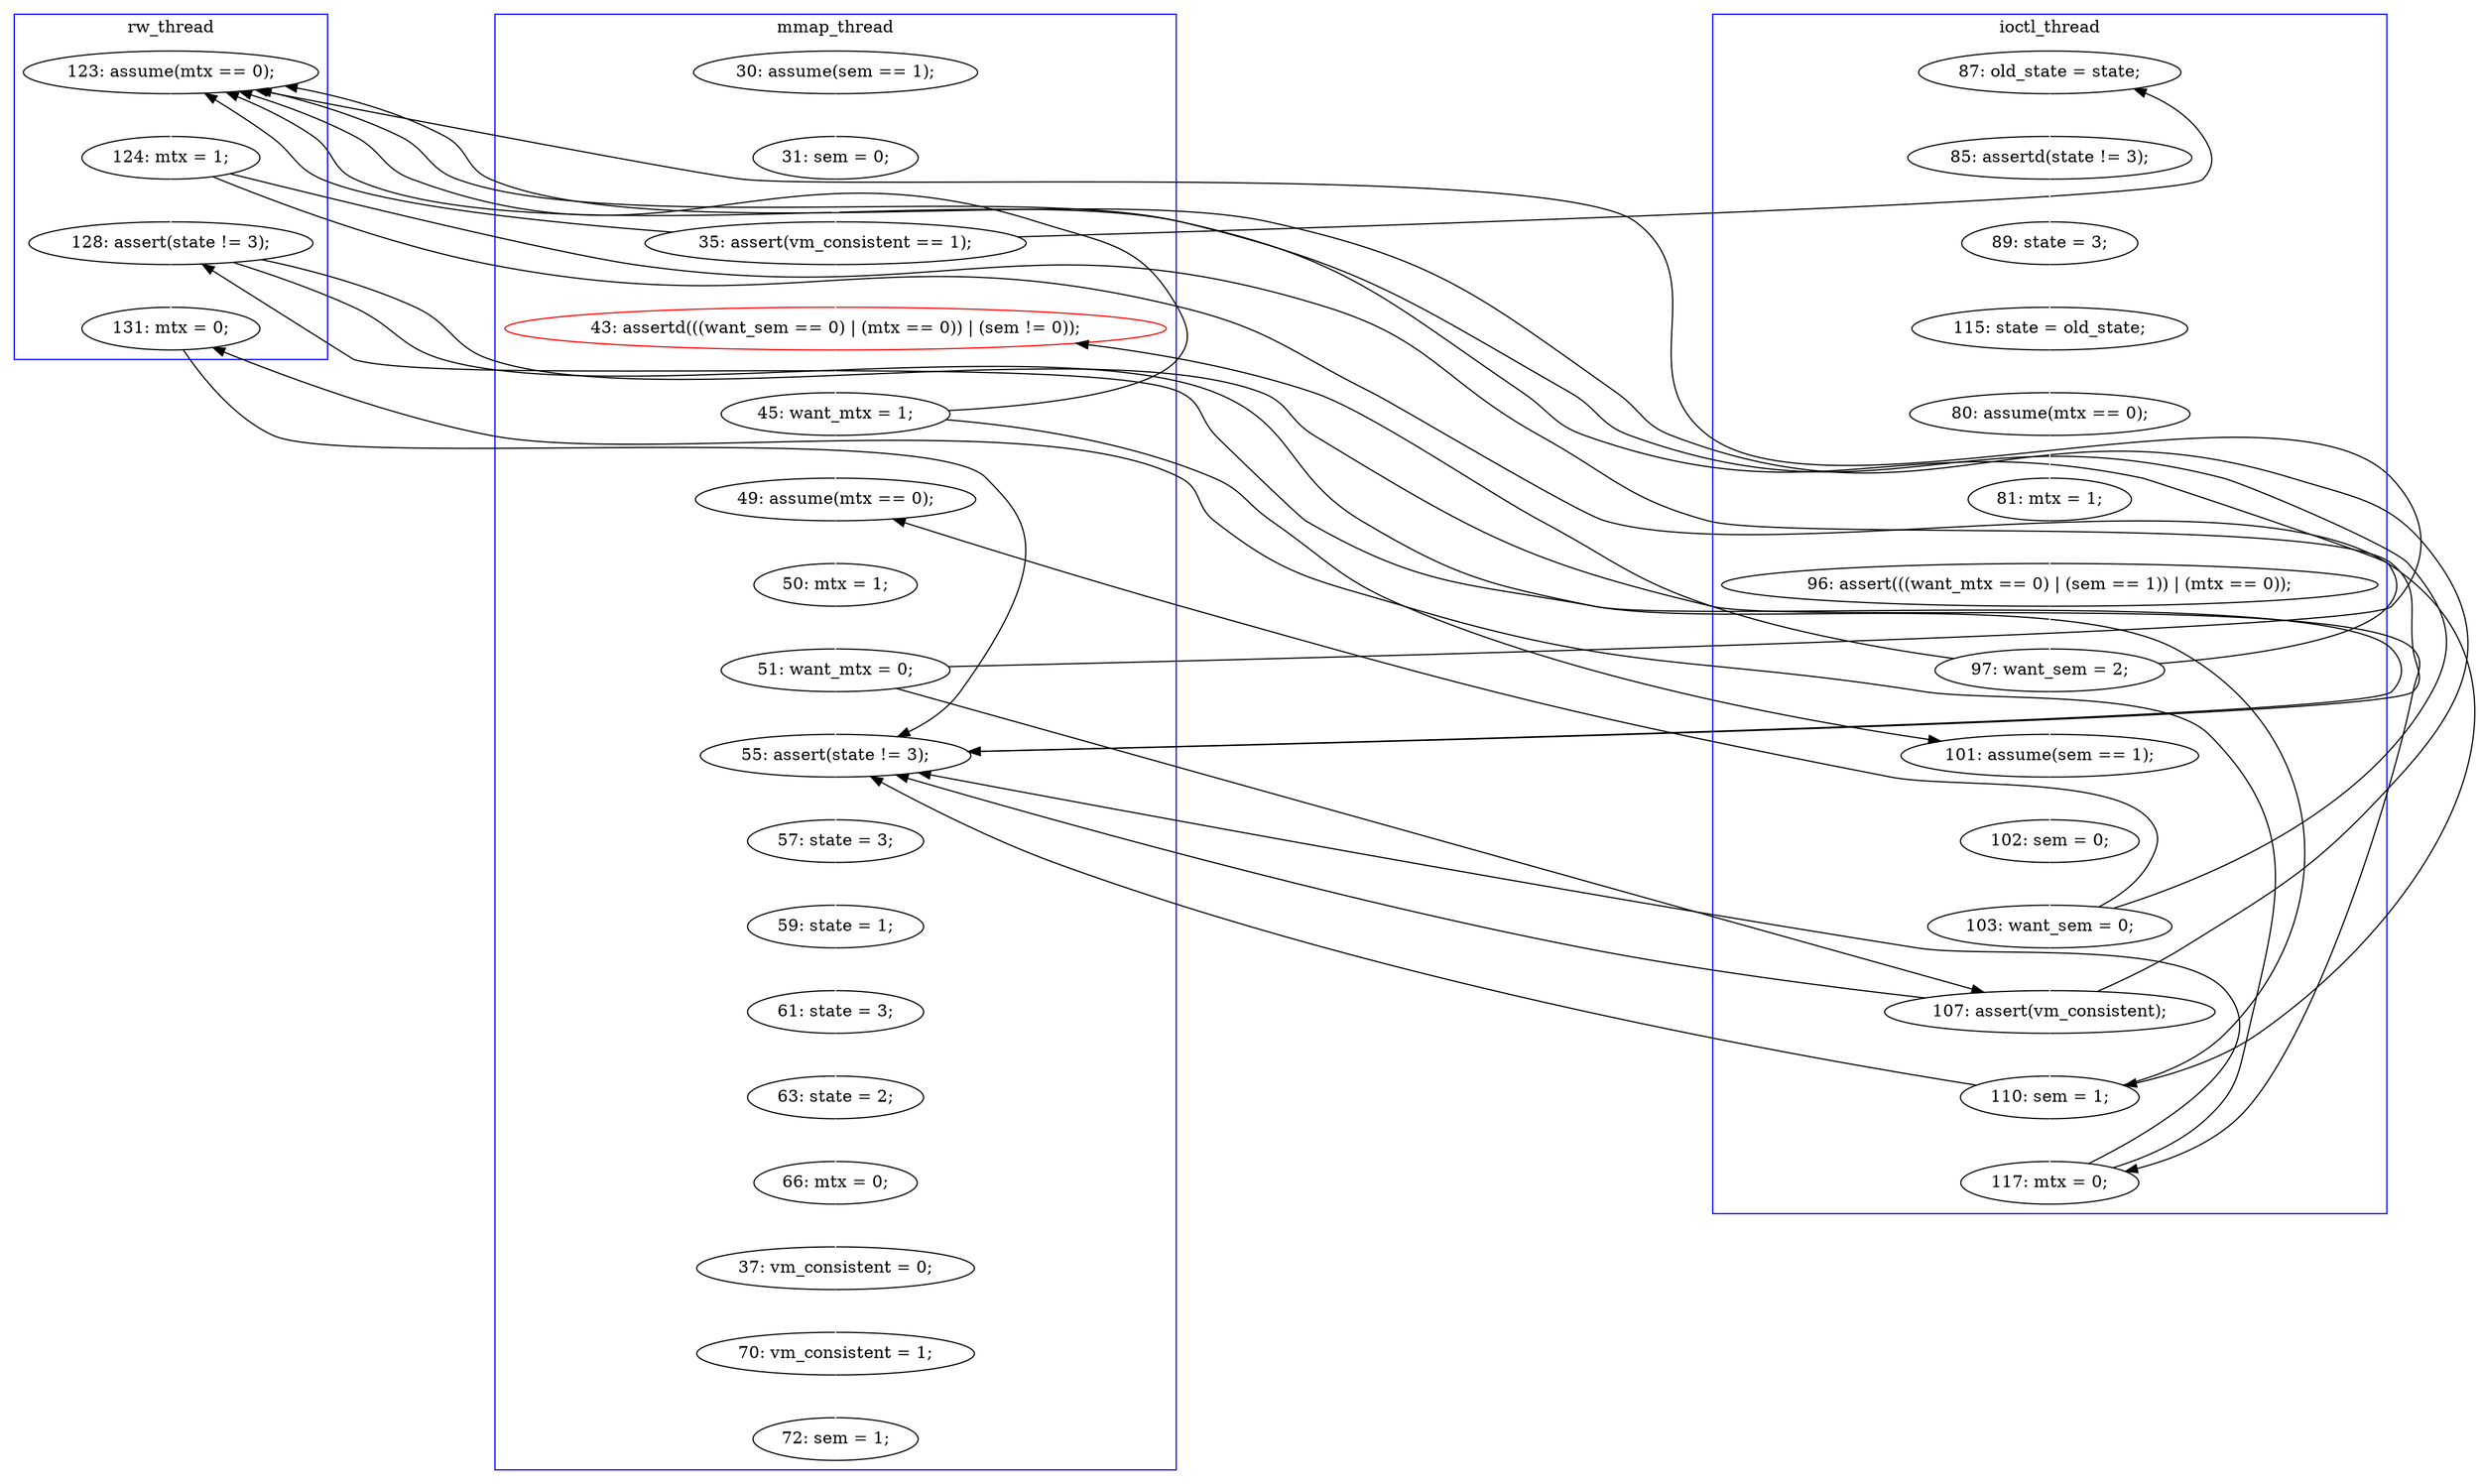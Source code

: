 digraph Counterexample {
	13 -> 15 [color = black, style = solid, constraint = false]
	24 -> 27 [color = white, style = solid]
	37 -> 41 [color = black, style = solid, constraint = false]
	11 -> 12 [color = white, style = solid]
	20 -> 22 [color = white, style = solid]
	43 -> 45 [color = white, style = solid]
	26 -> 30 [color = white, style = solid]
	13 -> 25 [color = white, style = solid]
	29 -> 34 [color = white, style = solid]
	17 -> 18 [color = white, style = solid]
	19 -> 20 [color = white, style = solid]
	18 -> 19 [color = white, style = solid]
	38 -> 40 [color = white, style = solid]
	42 -> 43 [color = white, style = solid]
	45 -> 47 [color = white, style = solid]
	31 -> 32 [color = white, style = solid]
	32 -> 35 [color = black, style = solid, constraint = false]
	25 -> 26 [color = white, style = solid]
	34 -> 35 [color = black, style = solid, constraint = false]
	34 -> 41 [color = black, style = solid, constraint = false]
	24 -> 25 [color = black, style = solid, constraint = false]
	13 -> 35 [color = black, style = solid, constraint = false]
	41 -> 42 [color = white, style = solid]
	38 -> 39 [color = black, style = solid, constraint = false]
	35 -> 36 [color = white, style = solid]
	39 -> 40 [color = black, style = solid, constraint = false]
	30 -> 31 [color = white, style = solid]
	12 -> 13 [color = white, style = solid]
	26 -> 35 [color = black, style = solid, constraint = false]
	37 -> 39 [color = white, style = solid]
	36 -> 37 [color = black, style = solid, constraint = false]
	34 -> 37 [color = white, style = solid]
	50 -> 51 [color = white, style = solid]
	37 -> 38 [color = black, style = solid, constraint = false]
	16 -> 17 [color = white, style = solid]
	28 -> 29 [color = white, style = solid]
	38 -> 41 [color = black, style = solid, constraint = false]
	29 -> 35 [color = black, style = solid, constraint = false]
	24 -> 35 [color = black, style = solid, constraint = false]
	15 -> 16 [color = white, style = solid]
	22 -> 24 [color = white, style = solid]
	40 -> 41 [color = black, style = solid, constraint = false]
	36 -> 41 [color = black, style = solid, constraint = false]
	47 -> 48 [color = white, style = solid]
	26 -> 27 [color = black, style = solid, constraint = false]
	29 -> 30 [color = black, style = solid, constraint = false]
	36 -> 38 [color = white, style = solid]
	48 -> 49 [color = white, style = solid]
	39 -> 41 [color = black, style = solid, constraint = false]
	32 -> 34 [color = black, style = solid, constraint = false]
	27 -> 28 [color = white, style = solid]
	32 -> 41 [color = white, style = solid]
	49 -> 50 [color = white, style = solid]
	subgraph cluster3 {
		label = rw_thread
		color = blue
		40  [label = "131: mtx = 0;"]
		38  [label = "128: assert(state != 3);"]
		35  [label = "123: assume(mtx == 0);"]
		36  [label = "124: mtx = 1;"]
	}
	subgraph cluster2 {
		label = ioctl_thread
		color = blue
		28  [label = "102: sem = 0;"]
		20  [label = "81: mtx = 1;"]
		22  [label = "96: assert(((want_mtx == 0) | (sem == 1)) | (mtx == 0));"]
		19  [label = "80: assume(mtx == 0);"]
		29  [label = "103: want_sem = 0;"]
		37  [label = "110: sem = 1;"]
		15  [label = "87: old_state = state;"]
		39  [label = "117: mtx = 0;"]
		34  [label = "107: assert(vm_consistent);"]
		24  [label = "97: want_sem = 2;"]
		16  [label = "85: assertd(state != 3);"]
		27  [label = "101: assume(sem == 1);"]
		17  [label = "89: state = 3;"]
		18  [label = "115: state = old_state;"]
	}
	subgraph cluster1 {
		label = mmap_thread
		color = blue
		11  [label = "30: assume(sem == 1);"]
		26  [label = "45: want_mtx = 1;"]
		30  [label = "49: assume(mtx == 0);"]
		43  [label = "59: state = 1;"]
		45  [label = "61: state = 3;"]
		48  [label = "66: mtx = 0;"]
		41  [label = "55: assert(state != 3);"]
		50  [label = "70: vm_consistent = 1;"]
		47  [label = "63: state = 2;"]
		49  [label = "37: vm_consistent = 0;"]
		31  [label = "50: mtx = 1;"]
		42  [label = "57: state = 3;"]
		51  [label = "72: sem = 1;"]
		13  [label = "35: assert(vm_consistent == 1);"]
		32  [label = "51: want_mtx = 0;"]
		25  [label = "43: assertd(((want_sem == 0) | (mtx == 0)) | (sem != 0));", color = red]
		12  [label = "31: sem = 0;"]
	}
}